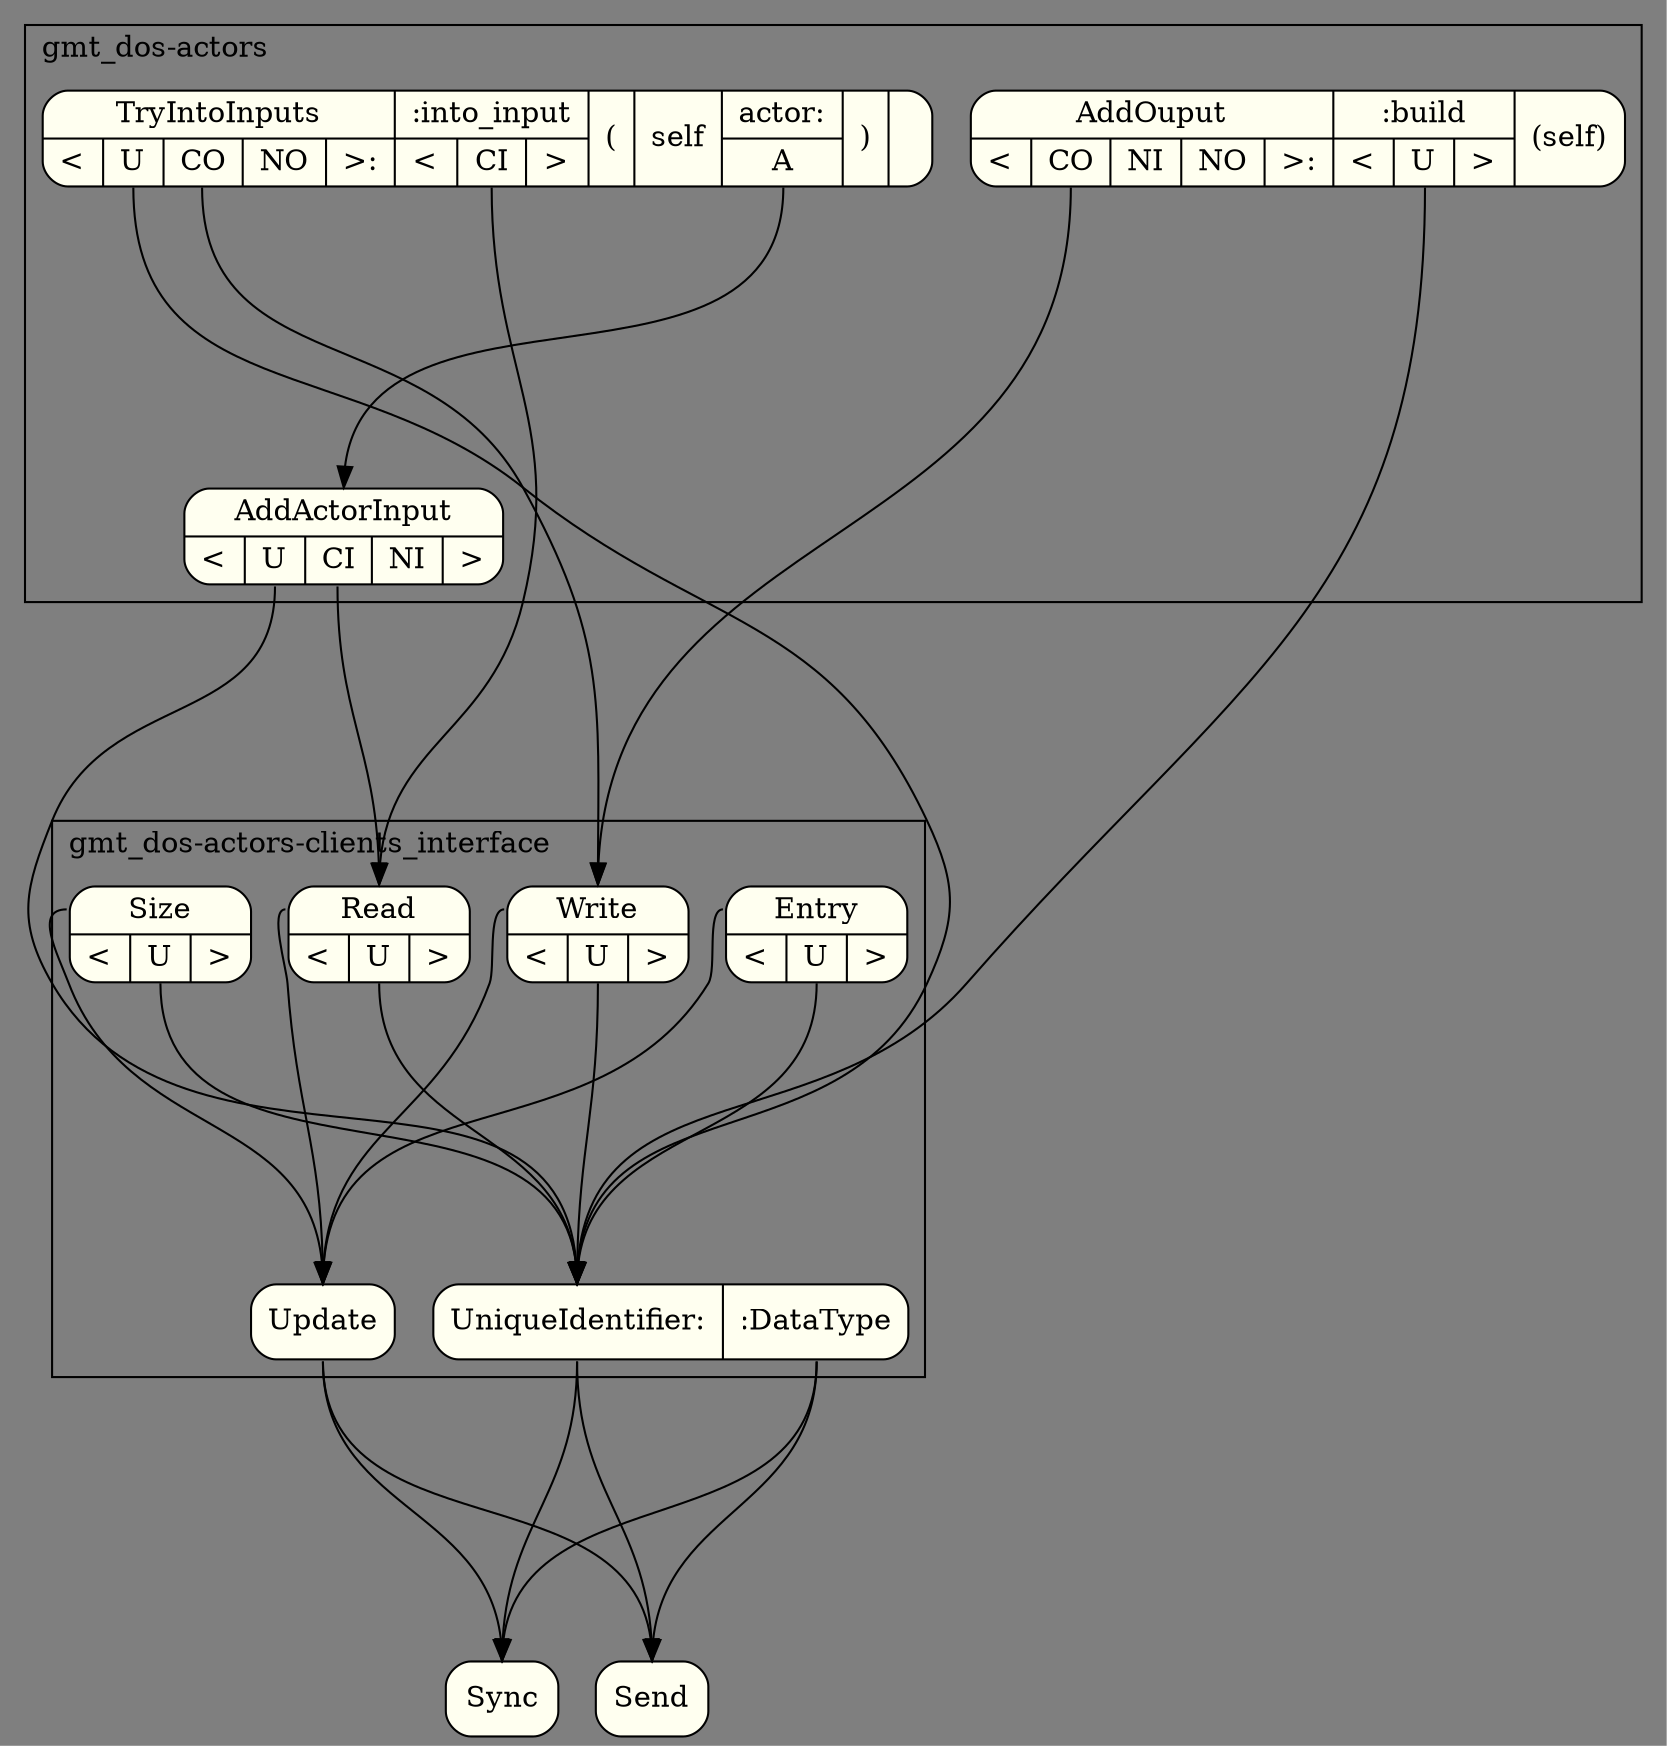 digraph N {
    ranksep = 2;
    bgcolor = "gray50";
    
    node [shape = Mrecord; style = filled; fillcolor = ivory;];
    
    subgraph cluster_gmt_dos_actors {
        label = "gmt_dos-actors";
        labeljust = "l";
        add_ouput [label = "{AddOuput|{\<|<c> CO|NI|NO|\>:}} | {:build|{\<|<u> U|\>}}|(self)";];
        
        try_into_inputs [label = "{TryIntoInputs|{\<|<u> U|<co> CO|NO|\>:}} | {:into_input|{\<|<ci> CI|\>}}|(|self|{actor:|<a>A}|)|";];
        
        add_actor_input [label = "{AddActorInput|{\<|<u>U|<ci>CI| NI|\>}}";];
        
        try_into_inputs:a -> add_actor_input:n;
    }
    
    subgraph cluster_interface {
        label = "gmt_dos-actors-clients_interface";
        labeljust = "l";
        uid [label = "{{<u> UniqueIdentifier:| <d> :DataType}}";];
        update [label = "<u> Update";];
        write [label = "{<w> Write|{\<|<u>U|\>}}";];
        read [label = "{<r> Read|{\<|<u>U|\>}}";];
        size [label = "{<s> Size|{\<|<u>U|\>}}";];
        entry [label = "{<e> Entry|{\<|<u>U|\>}}";];
        
        write:w:w -> update:u:n;
        write:u -> uid:u:n;
        read:r:w -> update:u:n;
        read:u -> uid:u:n;
        size:s:w -> update:u:n;
        size:u -> uid:u:n;
        entry:e:w -> update:u:n;
        entry:u -> uid:u:n;
    }
    
    
    send [label = "Send";];
    sync [label = "Sync";];
    
    add_ouput:c -> write:w:n;
    add_ouput:u -> uid:u:n;
    
    try_into_inputs:co -> write:w:n;
    try_into_inputs:ci -> read:r:n;
    try_into_inputs:u -> uid:u:n;
    
    add_actor_input:ci -> read:r:n;
    add_actor_input:u -> uid:u:n;
    
    update:u:s -> send:n;
    update:u:s -> sync:n;
    
    uid:u:s -> send:n;
    uid:u:s -> sync:n;
    uid:d:s -> send:n;
    uid:d:s -> sync:n;
}